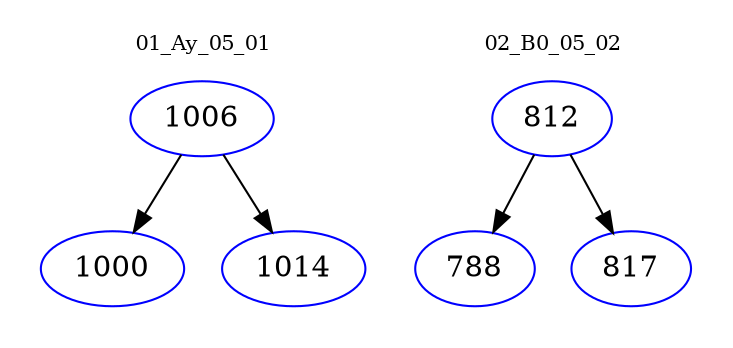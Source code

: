 digraph{
subgraph cluster_0 {
color = white
label = "01_Ay_05_01";
fontsize=10;
T0_1006 [label="1006", color="blue"]
T0_1006 -> T0_1000 [color="black"]
T0_1000 [label="1000", color="blue"]
T0_1006 -> T0_1014 [color="black"]
T0_1014 [label="1014", color="blue"]
}
subgraph cluster_1 {
color = white
label = "02_B0_05_02";
fontsize=10;
T1_812 [label="812", color="blue"]
T1_812 -> T1_788 [color="black"]
T1_788 [label="788", color="blue"]
T1_812 -> T1_817 [color="black"]
T1_817 [label="817", color="blue"]
}
}
